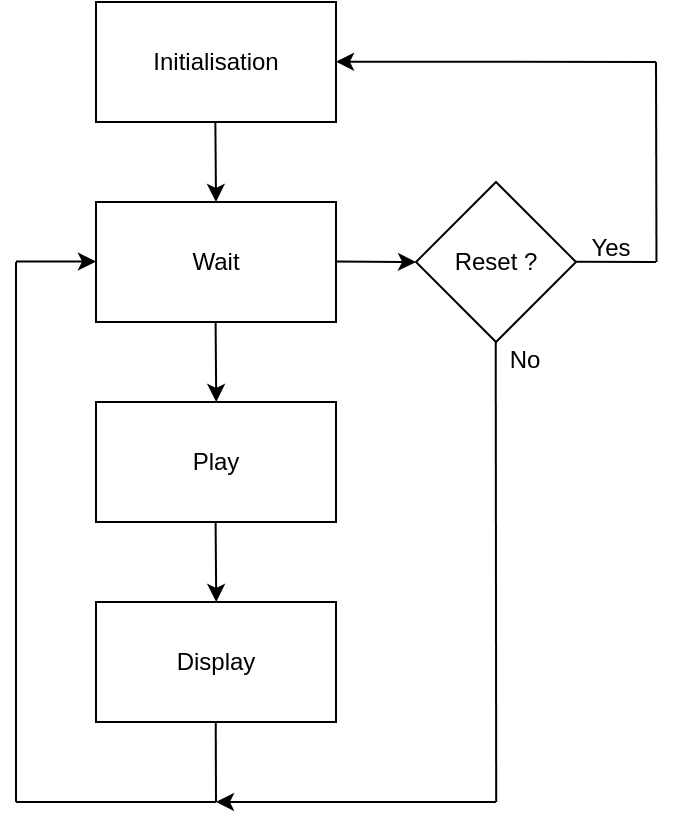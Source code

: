 <mxfile version="25.0.1">
  <diagram name="Page-1" id="4YKh3WpT8zWSPONEuZ9n">
    <mxGraphModel dx="1024" dy="551" grid="1" gridSize="10" guides="1" tooltips="1" connect="1" arrows="1" fold="1" page="1" pageScale="1" pageWidth="827" pageHeight="1169" math="0" shadow="0">
      <root>
        <mxCell id="0" />
        <mxCell id="1" parent="0" />
        <mxCell id="BwcH5x3qaNXfNPA3icLj-1" value="Initialisation" style="rounded=0;whiteSpace=wrap;html=1;fillColor=none;" vertex="1" parent="1">
          <mxGeometry x="360" y="220" width="120" height="60" as="geometry" />
        </mxCell>
        <mxCell id="BwcH5x3qaNXfNPA3icLj-2" value="Wait" style="rounded=0;whiteSpace=wrap;html=1;fillColor=none;" vertex="1" parent="1">
          <mxGeometry x="360" y="320" width="120" height="60" as="geometry" />
        </mxCell>
        <mxCell id="BwcH5x3qaNXfNPA3icLj-3" value="Play" style="rounded=0;whiteSpace=wrap;html=1;fillColor=none;" vertex="1" parent="1">
          <mxGeometry x="360" y="420" width="120" height="60" as="geometry" />
        </mxCell>
        <mxCell id="BwcH5x3qaNXfNPA3icLj-4" value="Display" style="rounded=0;whiteSpace=wrap;html=1;fillColor=none;" vertex="1" parent="1">
          <mxGeometry x="360" y="520" width="120" height="60" as="geometry" />
        </mxCell>
        <mxCell id="BwcH5x3qaNXfNPA3icLj-5" value="" style="endArrow=classic;html=1;rounded=0;" edge="1" parent="1">
          <mxGeometry width="50" height="50" relative="1" as="geometry">
            <mxPoint x="419.68" y="280" as="sourcePoint" />
            <mxPoint x="420" y="320" as="targetPoint" />
          </mxGeometry>
        </mxCell>
        <mxCell id="BwcH5x3qaNXfNPA3icLj-6" value="" style="endArrow=classic;html=1;rounded=0;" edge="1" parent="1">
          <mxGeometry width="50" height="50" relative="1" as="geometry">
            <mxPoint x="419.8" y="380" as="sourcePoint" />
            <mxPoint x="420.12" y="420" as="targetPoint" />
          </mxGeometry>
        </mxCell>
        <mxCell id="BwcH5x3qaNXfNPA3icLj-7" value="" style="endArrow=classic;html=1;rounded=0;" edge="1" parent="1">
          <mxGeometry width="50" height="50" relative="1" as="geometry">
            <mxPoint x="419.8" y="480" as="sourcePoint" />
            <mxPoint x="420.12" y="520" as="targetPoint" />
          </mxGeometry>
        </mxCell>
        <mxCell id="BwcH5x3qaNXfNPA3icLj-9" value="" style="endArrow=none;html=1;rounded=0;" edge="1" parent="1">
          <mxGeometry width="50" height="50" relative="1" as="geometry">
            <mxPoint x="419.86" y="580" as="sourcePoint" />
            <mxPoint x="420" y="620" as="targetPoint" />
          </mxGeometry>
        </mxCell>
        <mxCell id="BwcH5x3qaNXfNPA3icLj-10" value="" style="endArrow=none;html=1;rounded=0;" edge="1" parent="1">
          <mxGeometry width="50" height="50" relative="1" as="geometry">
            <mxPoint x="320" y="620" as="sourcePoint" />
            <mxPoint x="320" y="350" as="targetPoint" />
          </mxGeometry>
        </mxCell>
        <mxCell id="BwcH5x3qaNXfNPA3icLj-11" value="" style="endArrow=classic;html=1;rounded=0;entryX=0;entryY=0.5;entryDx=0;entryDy=0;" edge="1" parent="1">
          <mxGeometry width="50" height="50" relative="1" as="geometry">
            <mxPoint x="320" y="349.78" as="sourcePoint" />
            <mxPoint x="360" y="349.78" as="targetPoint" />
          </mxGeometry>
        </mxCell>
        <mxCell id="BwcH5x3qaNXfNPA3icLj-12" value="Reset ?" style="rhombus;whiteSpace=wrap;html=1;fillColor=none;" vertex="1" parent="1">
          <mxGeometry x="520" y="310" width="80" height="80" as="geometry" />
        </mxCell>
        <mxCell id="BwcH5x3qaNXfNPA3icLj-13" value="" style="endArrow=none;html=1;rounded=0;" edge="1" parent="1">
          <mxGeometry width="50" height="50" relative="1" as="geometry">
            <mxPoint x="320" y="620" as="sourcePoint" />
            <mxPoint x="420" y="620" as="targetPoint" />
          </mxGeometry>
        </mxCell>
        <mxCell id="BwcH5x3qaNXfNPA3icLj-14" value="" style="endArrow=classic;html=1;rounded=0;" edge="1" parent="1">
          <mxGeometry width="50" height="50" relative="1" as="geometry">
            <mxPoint x="480" y="349.76" as="sourcePoint" />
            <mxPoint x="520" y="350" as="targetPoint" />
          </mxGeometry>
        </mxCell>
        <mxCell id="BwcH5x3qaNXfNPA3icLj-16" value="" style="endArrow=none;html=1;rounded=0;" edge="1" parent="1">
          <mxGeometry width="50" height="50" relative="1" as="geometry">
            <mxPoint x="560.1" y="620" as="sourcePoint" />
            <mxPoint x="559.86" y="390" as="targetPoint" />
          </mxGeometry>
        </mxCell>
        <mxCell id="BwcH5x3qaNXfNPA3icLj-17" value="" style="endArrow=classic;html=1;rounded=0;" edge="1" parent="1">
          <mxGeometry width="50" height="50" relative="1" as="geometry">
            <mxPoint x="560" y="620" as="sourcePoint" />
            <mxPoint x="420" y="620" as="targetPoint" />
          </mxGeometry>
        </mxCell>
        <mxCell id="BwcH5x3qaNXfNPA3icLj-18" value="" style="endArrow=none;html=1;rounded=0;" edge="1" parent="1">
          <mxGeometry width="50" height="50" relative="1" as="geometry">
            <mxPoint x="600" y="349.86" as="sourcePoint" />
            <mxPoint x="640" y="350" as="targetPoint" />
          </mxGeometry>
        </mxCell>
        <mxCell id="BwcH5x3qaNXfNPA3icLj-19" value="" style="endArrow=none;html=1;rounded=0;" edge="1" parent="1">
          <mxGeometry width="50" height="50" relative="1" as="geometry">
            <mxPoint x="640.24" y="350" as="sourcePoint" />
            <mxPoint x="640" y="250" as="targetPoint" />
          </mxGeometry>
        </mxCell>
        <mxCell id="BwcH5x3qaNXfNPA3icLj-20" value="" style="endArrow=classic;html=1;rounded=0;" edge="1" parent="1">
          <mxGeometry width="50" height="50" relative="1" as="geometry">
            <mxPoint x="640" y="250" as="sourcePoint" />
            <mxPoint x="480" y="249.86" as="targetPoint" />
          </mxGeometry>
        </mxCell>
        <mxCell id="BwcH5x3qaNXfNPA3icLj-21" value="Yes" style="text;html=1;align=center;verticalAlign=middle;resizable=0;points=[];autosize=1;strokeColor=none;fillColor=none;" vertex="1" parent="1">
          <mxGeometry x="597" y="328" width="40" height="30" as="geometry" />
        </mxCell>
        <mxCell id="BwcH5x3qaNXfNPA3icLj-23" value="No" style="text;html=1;align=center;verticalAlign=middle;resizable=0;points=[];autosize=1;strokeColor=none;fillColor=none;" vertex="1" parent="1">
          <mxGeometry x="554" y="384" width="40" height="30" as="geometry" />
        </mxCell>
      </root>
    </mxGraphModel>
  </diagram>
</mxfile>
